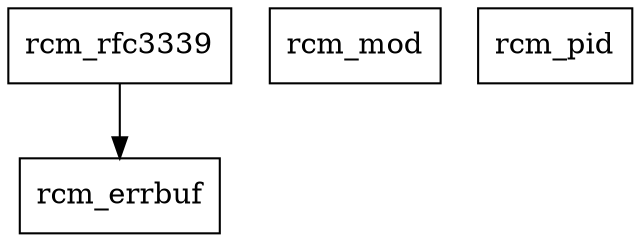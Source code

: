 strict digraph {
  rcm_errbuf [shape=box]
  rcm_mod [shape=box]
  rcm_pid [shape=box]
  rcm_rfc3339 [shape=box]
  rcm_rfc3339 -> rcm_errbuf
}
